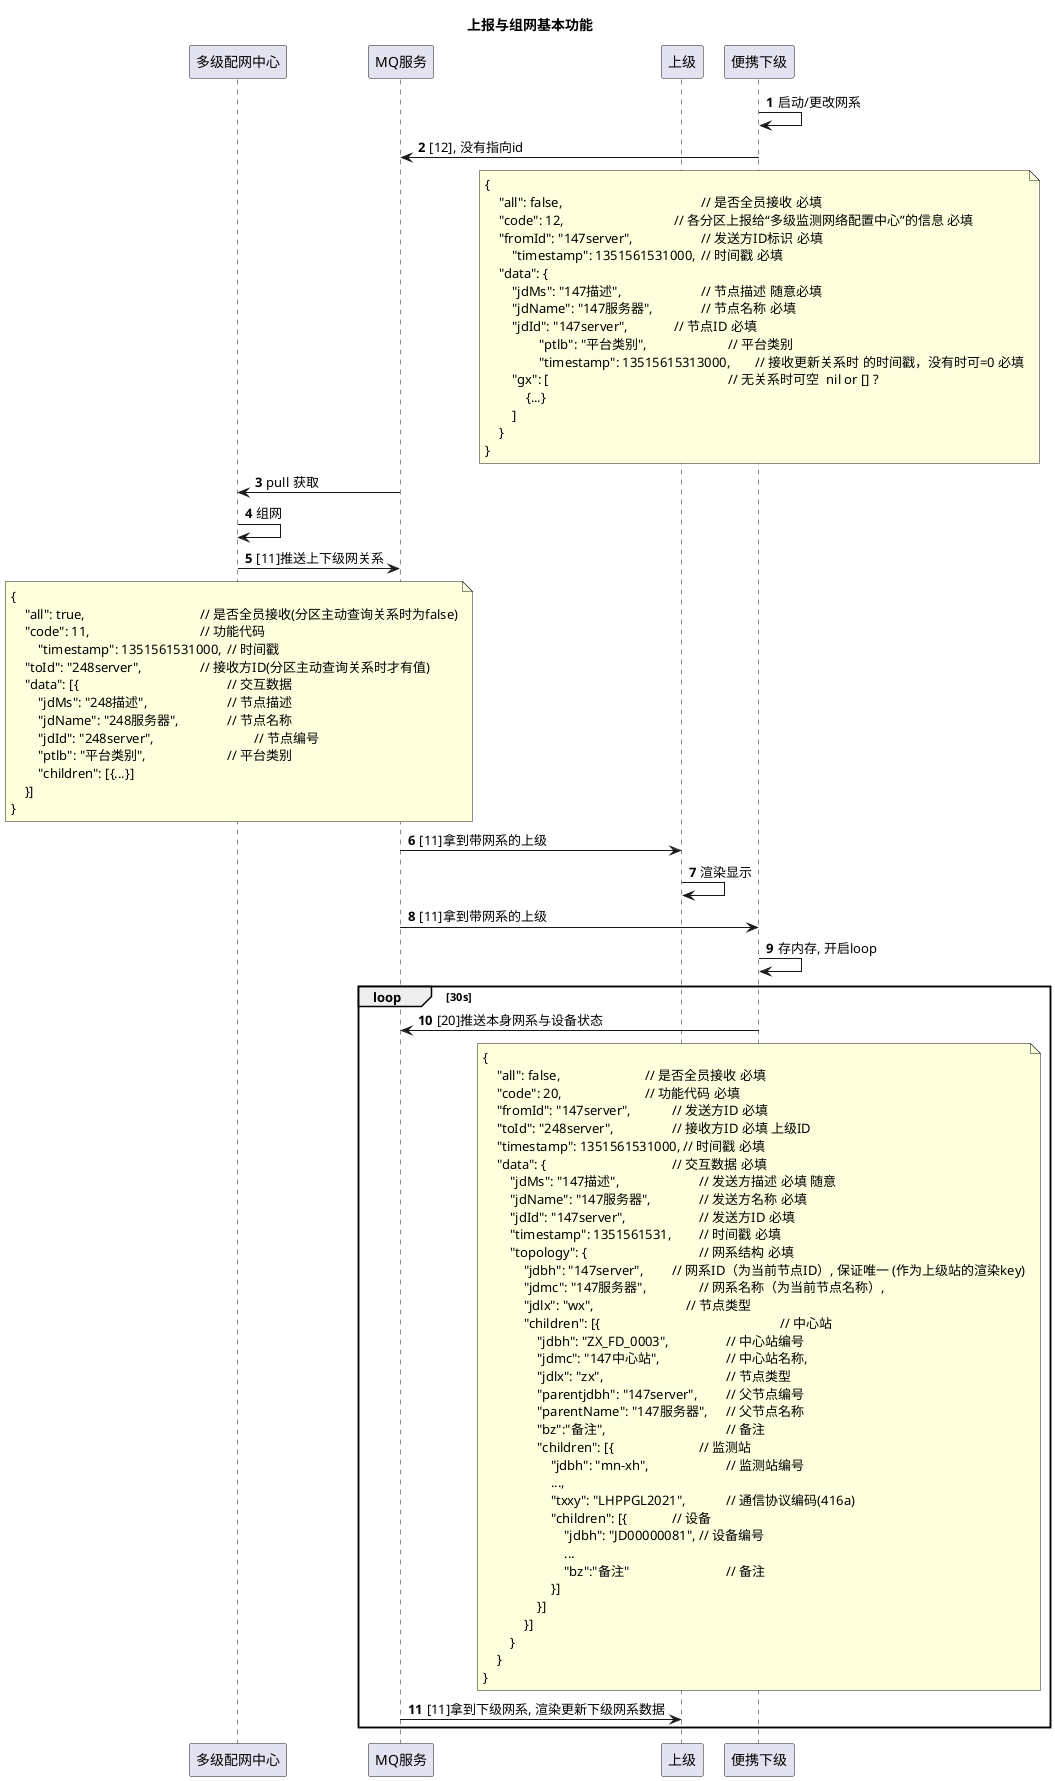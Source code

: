 @startuml
title 上报与组网基本功能
autonumber

participant 多级配网中心
participant MQ服务
participant 上级
participant 便携下级

便携下级 -> 便携下级: 启动/更改网系
便携下级 -> MQ服务: [12], 没有指向id
note over 便携下级
{
    "all": false,   					// 是否全员接收 必填
    "code": 12,					// 各分区上报给“多级监测网络配置中心”的信息 必填
    "fromId": "147server",			// 发送方ID标识 必填
	"timestamp": 1351561531000,	// 时间戳 必填
    "data": {
        "jdMs": "147描述",			// 节点描述 随意必填
        "jdName": "147服务器",		// 节点名称 必填
        "jdId": "147server",		// 节点ID 必填
		"ptlb": "平台类别",				// 平台类别
		"timestamp": 13515615313000,	// 接收更新关系时 的时间戳，没有时可=0 必填
        "gx": [							// 无关系时可空  nil or [] ?
            {...}
        ]
    }
}
endnote

多级配网中心 <- MQ服务: pull 获取
多级配网中心 -> 多级配网中心: 组网
多级配网中心 -> MQ服务: [11]推送上下级网关系
note over 多级配网中心
{
    "all": true,					// 是否全员接收(分区主动查询关系时为false)
    "code": 11,					// 功能代码
	"timestamp": 1351561531000,	// 时间戳
    "toId": "248server",			// 接收方ID(分区主动查询关系时才有值)
    "data": [{						// 交互数据
        "jdMs": "248描述",			// 节点描述
        "jdName": "248服务器",		// 节点名称
        "jdId": "248server",				// 节点编号
        "ptlb": "平台类别",				// 平台类别
        "children": [{...}]
    }]
}
endnote
上级 <- MQ服务: [11]拿到带网系的上级
上级 -> 上级: 渲染显示

便携下级 <- MQ服务: [11]拿到带网系的上级
便携下级 -> 便携下级: 存内存, 开启loop
loop 30s
便携下级 -> MQ服务: [20]推送本身网系与设备状态
note over 便携下级
{
    "all": false,				// 是否全员接收 必填
    "code": 20,				// 功能代码 必填
    "fromId": "147server",		// 发送方ID 必填
    "toId": "248server",		        // 接收方ID 必填 上级ID
    "timestamp": 1351561531000, // 时间戳 必填
    "data": {					// 交互数据 必填
        "jdMs": "147描述",			// 发送方描述 必填 随意
        "jdName": "147服务器",		// 发送方名称 必填
        "jdId": "147server",			// 发送方ID 必填
        "timestamp": 1351561531,		// 时间戳 必填
        "topology": {					// 网系结构 必填
            "jdbh": "147server",	    	// 网系ID（为当前节点ID）, 保证唯一 (作为上级站的渲染key)
            "jdmc": "147服务器",    		// 网系名称（为当前节点名称）,
            "jdlx": "wx",			    // 节点类型
            "children": [{							// 中心站
                "jdbh": "ZX_FD_0003",			// 中心站编号
                "jdmc": "147中心站",			// 中心站名称,
                "jdlx": "zx",					// 节点类型
                "parentjdbh": "147server",		// 父节点编号
                "parentName": "147服务器",	// 父节点名称
                "bz":"备注",					// 备注
                "children": [{				// 监测站
                    "jdbh": "mn-xh",			// 监测站编号
                    ...,
                    "txxy": "LHPPGL2021",		// 通信协议编码(416a)
                    "children": [{		// 设备
                        "jdbh": "JD00000081",	// 设备编号
                        ...
                        "bz":"备注"				// 备注
                    }]
                }]
            }]
        }
    }
}
endnote
上级 <- MQ服务: [11]拿到下级网系, 渲染更新下级网系数据
end loop
@enduml